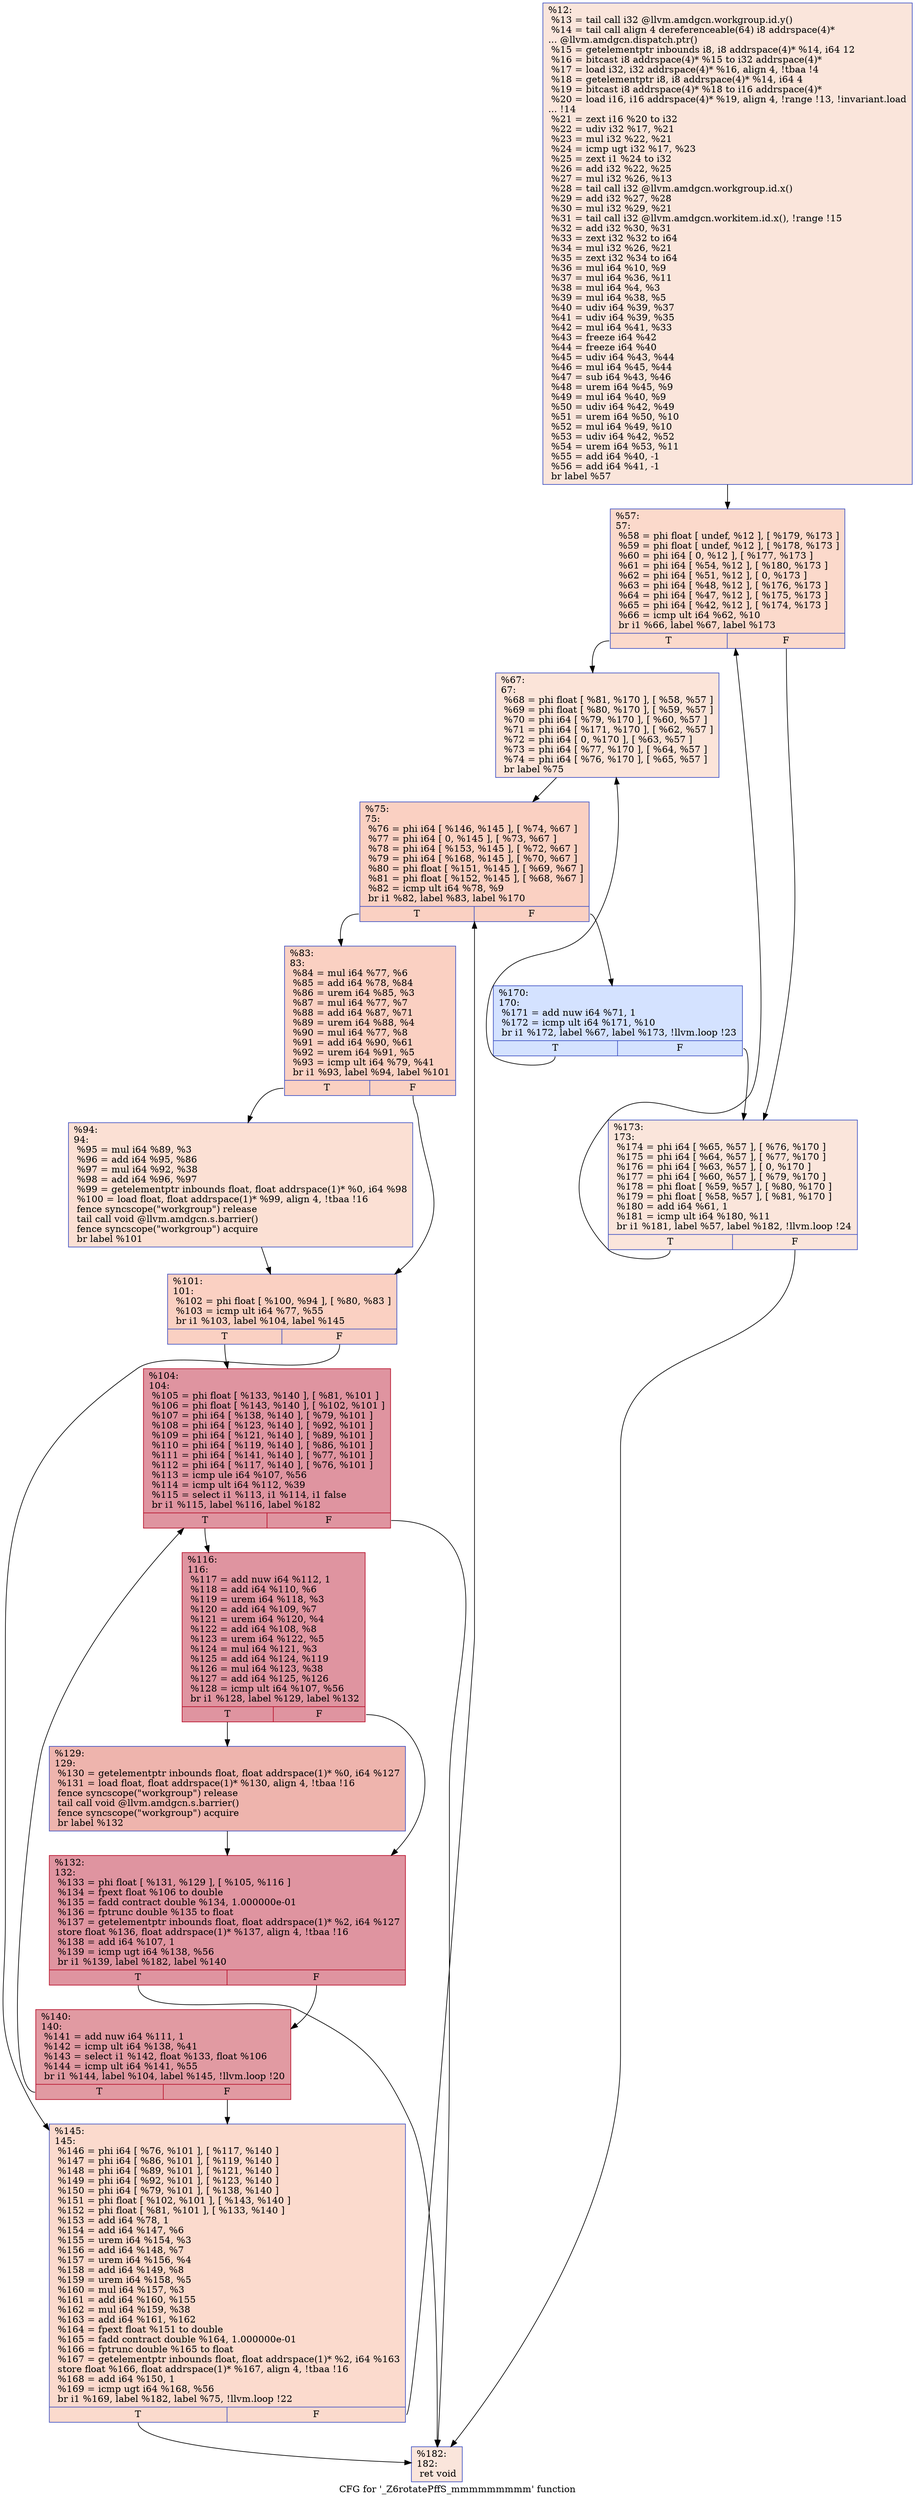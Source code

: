 digraph "CFG for '_Z6rotatePffS_mmmmmmmmm' function" {
	label="CFG for '_Z6rotatePffS_mmmmmmmmm' function";

	Node0x501d330 [shape=record,color="#3d50c3ff", style=filled, fillcolor="#f4c5ad70",label="{%12:\l  %13 = tail call i32 @llvm.amdgcn.workgroup.id.y()\l  %14 = tail call align 4 dereferenceable(64) i8 addrspace(4)*\l... @llvm.amdgcn.dispatch.ptr()\l  %15 = getelementptr inbounds i8, i8 addrspace(4)* %14, i64 12\l  %16 = bitcast i8 addrspace(4)* %15 to i32 addrspace(4)*\l  %17 = load i32, i32 addrspace(4)* %16, align 4, !tbaa !4\l  %18 = getelementptr i8, i8 addrspace(4)* %14, i64 4\l  %19 = bitcast i8 addrspace(4)* %18 to i16 addrspace(4)*\l  %20 = load i16, i16 addrspace(4)* %19, align 4, !range !13, !invariant.load\l... !14\l  %21 = zext i16 %20 to i32\l  %22 = udiv i32 %17, %21\l  %23 = mul i32 %22, %21\l  %24 = icmp ugt i32 %17, %23\l  %25 = zext i1 %24 to i32\l  %26 = add i32 %22, %25\l  %27 = mul i32 %26, %13\l  %28 = tail call i32 @llvm.amdgcn.workgroup.id.x()\l  %29 = add i32 %27, %28\l  %30 = mul i32 %29, %21\l  %31 = tail call i32 @llvm.amdgcn.workitem.id.x(), !range !15\l  %32 = add i32 %30, %31\l  %33 = zext i32 %32 to i64\l  %34 = mul i32 %26, %21\l  %35 = zext i32 %34 to i64\l  %36 = mul i64 %10, %9\l  %37 = mul i64 %36, %11\l  %38 = mul i64 %4, %3\l  %39 = mul i64 %38, %5\l  %40 = udiv i64 %39, %37\l  %41 = udiv i64 %39, %35\l  %42 = mul i64 %41, %33\l  %43 = freeze i64 %42\l  %44 = freeze i64 %40\l  %45 = udiv i64 %43, %44\l  %46 = mul i64 %45, %44\l  %47 = sub i64 %43, %46\l  %48 = urem i64 %45, %9\l  %49 = mul i64 %40, %9\l  %50 = udiv i64 %42, %49\l  %51 = urem i64 %50, %10\l  %52 = mul i64 %49, %10\l  %53 = udiv i64 %42, %52\l  %54 = urem i64 %53, %11\l  %55 = add i64 %40, -1\l  %56 = add i64 %41, -1\l  br label %57\l}"];
	Node0x501d330 -> Node0x50214b0;
	Node0x50214b0 [shape=record,color="#3d50c3ff", style=filled, fillcolor="#f7a88970",label="{%57:\l57:                                               \l  %58 = phi float [ undef, %12 ], [ %179, %173 ]\l  %59 = phi float [ undef, %12 ], [ %178, %173 ]\l  %60 = phi i64 [ 0, %12 ], [ %177, %173 ]\l  %61 = phi i64 [ %54, %12 ], [ %180, %173 ]\l  %62 = phi i64 [ %51, %12 ], [ 0, %173 ]\l  %63 = phi i64 [ %48, %12 ], [ %176, %173 ]\l  %64 = phi i64 [ %47, %12 ], [ %175, %173 ]\l  %65 = phi i64 [ %42, %12 ], [ %174, %173 ]\l  %66 = icmp ult i64 %62, %10\l  br i1 %66, label %67, label %173\l|{<s0>T|<s1>F}}"];
	Node0x50214b0:s0 -> Node0x5020850;
	Node0x50214b0:s1 -> Node0x5021a00;
	Node0x5020850 [shape=record,color="#3d50c3ff", style=filled, fillcolor="#f5c1a970",label="{%67:\l67:                                               \l  %68 = phi float [ %81, %170 ], [ %58, %57 ]\l  %69 = phi float [ %80, %170 ], [ %59, %57 ]\l  %70 = phi i64 [ %79, %170 ], [ %60, %57 ]\l  %71 = phi i64 [ %171, %170 ], [ %62, %57 ]\l  %72 = phi i64 [ 0, %170 ], [ %63, %57 ]\l  %73 = phi i64 [ %77, %170 ], [ %64, %57 ]\l  %74 = phi i64 [ %76, %170 ], [ %65, %57 ]\l  br label %75\l}"];
	Node0x5020850 -> Node0x5022e80;
	Node0x5022e80 [shape=record,color="#3d50c3ff", style=filled, fillcolor="#f3947570",label="{%75:\l75:                                               \l  %76 = phi i64 [ %146, %145 ], [ %74, %67 ]\l  %77 = phi i64 [ 0, %145 ], [ %73, %67 ]\l  %78 = phi i64 [ %153, %145 ], [ %72, %67 ]\l  %79 = phi i64 [ %168, %145 ], [ %70, %67 ]\l  %80 = phi float [ %151, %145 ], [ %69, %67 ]\l  %81 = phi float [ %152, %145 ], [ %68, %67 ]\l  %82 = icmp ult i64 %78, %9\l  br i1 %82, label %83, label %170\l|{<s0>T|<s1>F}}"];
	Node0x5022e80:s0 -> Node0x50234f0;
	Node0x5022e80:s1 -> Node0x50226f0;
	Node0x50234f0 [shape=record,color="#3d50c3ff", style=filled, fillcolor="#f3947570",label="{%83:\l83:                                               \l  %84 = mul i64 %77, %6\l  %85 = add i64 %78, %84\l  %86 = urem i64 %85, %3\l  %87 = mul i64 %77, %7\l  %88 = add i64 %87, %71\l  %89 = urem i64 %88, %4\l  %90 = mul i64 %77, %8\l  %91 = add i64 %90, %61\l  %92 = urem i64 %91, %5\l  %93 = icmp ult i64 %79, %41\l  br i1 %93, label %94, label %101\l|{<s0>T|<s1>F}}"];
	Node0x50234f0:s0 -> Node0x5023b90;
	Node0x50234f0:s1 -> Node0x5023be0;
	Node0x5023b90 [shape=record,color="#3d50c3ff", style=filled, fillcolor="#f7b99e70",label="{%94:\l94:                                               \l  %95 = mul i64 %89, %3\l  %96 = add i64 %95, %86\l  %97 = mul i64 %92, %38\l  %98 = add i64 %96, %97\l  %99 = getelementptr inbounds float, float addrspace(1)* %0, i64 %98\l  %100 = load float, float addrspace(1)* %99, align 4, !tbaa !16\l  fence syncscope(\"workgroup\") release\l  tail call void @llvm.amdgcn.s.barrier()\l  fence syncscope(\"workgroup\") acquire\l  br label %101\l}"];
	Node0x5023b90 -> Node0x5023be0;
	Node0x5023be0 [shape=record,color="#3d50c3ff", style=filled, fillcolor="#f3947570",label="{%101:\l101:                                              \l  %102 = phi float [ %100, %94 ], [ %80, %83 ]\l  %103 = icmp ult i64 %77, %55\l  br i1 %103, label %104, label %145\l|{<s0>T|<s1>F}}"];
	Node0x5023be0:s0 -> Node0x5024600;
	Node0x5023be0:s1 -> Node0x5022fb0;
	Node0x5024600 [shape=record,color="#b70d28ff", style=filled, fillcolor="#b70d2870",label="{%104:\l104:                                              \l  %105 = phi float [ %133, %140 ], [ %81, %101 ]\l  %106 = phi float [ %143, %140 ], [ %102, %101 ]\l  %107 = phi i64 [ %138, %140 ], [ %79, %101 ]\l  %108 = phi i64 [ %123, %140 ], [ %92, %101 ]\l  %109 = phi i64 [ %121, %140 ], [ %89, %101 ]\l  %110 = phi i64 [ %119, %140 ], [ %86, %101 ]\l  %111 = phi i64 [ %141, %140 ], [ %77, %101 ]\l  %112 = phi i64 [ %117, %140 ], [ %76, %101 ]\l  %113 = icmp ule i64 %107, %56\l  %114 = icmp ult i64 %112, %39\l  %115 = select i1 %113, i1 %114, i1 false\l  br i1 %115, label %116, label %182\l|{<s0>T|<s1>F}}"];
	Node0x5024600:s0 -> Node0x5025220;
	Node0x5024600:s1 -> Node0x50252b0;
	Node0x5025220 [shape=record,color="#b70d28ff", style=filled, fillcolor="#b70d2870",label="{%116:\l116:                                              \l  %117 = add nuw i64 %112, 1\l  %118 = add i64 %110, %6\l  %119 = urem i64 %118, %3\l  %120 = add i64 %109, %7\l  %121 = urem i64 %120, %4\l  %122 = add i64 %108, %8\l  %123 = urem i64 %122, %5\l  %124 = mul i64 %121, %3\l  %125 = add i64 %124, %119\l  %126 = mul i64 %123, %38\l  %127 = add i64 %125, %126\l  %128 = icmp ult i64 %107, %56\l  br i1 %128, label %129, label %132\l|{<s0>T|<s1>F}}"];
	Node0x5025220:s0 -> Node0x5024a80;
	Node0x5025220:s1 -> Node0x5024ba0;
	Node0x5024a80 [shape=record,color="#3d50c3ff", style=filled, fillcolor="#d8564670",label="{%129:\l129:                                              \l  %130 = getelementptr inbounds float, float addrspace(1)* %0, i64 %127\l  %131 = load float, float addrspace(1)* %130, align 4, !tbaa !16\l  fence syncscope(\"workgroup\") release\l  tail call void @llvm.amdgcn.s.barrier()\l  fence syncscope(\"workgroup\") acquire\l  br label %132\l}"];
	Node0x5024a80 -> Node0x5024ba0;
	Node0x5024ba0 [shape=record,color="#b70d28ff", style=filled, fillcolor="#b70d2870",label="{%132:\l132:                                              \l  %133 = phi float [ %131, %129 ], [ %105, %116 ]\l  %134 = fpext float %106 to double\l  %135 = fadd contract double %134, 1.000000e-01\l  %136 = fptrunc double %135 to float\l  %137 = getelementptr inbounds float, float addrspace(1)* %2, i64 %127\l  store float %136, float addrspace(1)* %137, align 4, !tbaa !16\l  %138 = add i64 %107, 1\l  %139 = icmp ugt i64 %138, %56\l  br i1 %139, label %182, label %140\l|{<s0>T|<s1>F}}"];
	Node0x5024ba0:s0 -> Node0x50252b0;
	Node0x5024ba0:s1 -> Node0x5024700;
	Node0x5024700 [shape=record,color="#b70d28ff", style=filled, fillcolor="#bb1b2c70",label="{%140:\l140:                                              \l  %141 = add nuw i64 %111, 1\l  %142 = icmp ult i64 %138, %41\l  %143 = select i1 %142, float %133, float %106\l  %144 = icmp ult i64 %141, %55\l  br i1 %144, label %104, label %145, !llvm.loop !20\l|{<s0>T|<s1>F}}"];
	Node0x5024700:s0 -> Node0x5024600;
	Node0x5024700:s1 -> Node0x5022fb0;
	Node0x5022fb0 [shape=record,color="#3d50c3ff", style=filled, fillcolor="#f7ac8e70",label="{%145:\l145:                                              \l  %146 = phi i64 [ %76, %101 ], [ %117, %140 ]\l  %147 = phi i64 [ %86, %101 ], [ %119, %140 ]\l  %148 = phi i64 [ %89, %101 ], [ %121, %140 ]\l  %149 = phi i64 [ %92, %101 ], [ %123, %140 ]\l  %150 = phi i64 [ %79, %101 ], [ %138, %140 ]\l  %151 = phi float [ %102, %101 ], [ %143, %140 ]\l  %152 = phi float [ %81, %101 ], [ %133, %140 ]\l  %153 = add i64 %78, 1\l  %154 = add i64 %147, %6\l  %155 = urem i64 %154, %3\l  %156 = add i64 %148, %7\l  %157 = urem i64 %156, %4\l  %158 = add i64 %149, %8\l  %159 = urem i64 %158, %5\l  %160 = mul i64 %157, %3\l  %161 = add i64 %160, %155\l  %162 = mul i64 %159, %38\l  %163 = add i64 %161, %162\l  %164 = fpext float %151 to double\l  %165 = fadd contract double %164, 1.000000e-01\l  %166 = fptrunc double %165 to float\l  %167 = getelementptr inbounds float, float addrspace(1)* %2, i64 %163\l  store float %166, float addrspace(1)* %167, align 4, !tbaa !16\l  %168 = add i64 %150, 1\l  %169 = icmp ugt i64 %168, %56\l  br i1 %169, label %182, label %75, !llvm.loop !22\l|{<s0>T|<s1>F}}"];
	Node0x5022fb0:s0 -> Node0x50252b0;
	Node0x5022fb0:s1 -> Node0x5022e80;
	Node0x50226f0 [shape=record,color="#3d50c3ff", style=filled, fillcolor="#9ebeff70",label="{%170:\l170:                                              \l  %171 = add nuw i64 %71, 1\l  %172 = icmp ult i64 %171, %10\l  br i1 %172, label %67, label %173, !llvm.loop !23\l|{<s0>T|<s1>F}}"];
	Node0x50226f0:s0 -> Node0x5020850;
	Node0x50226f0:s1 -> Node0x5021a00;
	Node0x5021a00 [shape=record,color="#3d50c3ff", style=filled, fillcolor="#f4c5ad70",label="{%173:\l173:                                              \l  %174 = phi i64 [ %65, %57 ], [ %76, %170 ]\l  %175 = phi i64 [ %64, %57 ], [ %77, %170 ]\l  %176 = phi i64 [ %63, %57 ], [ 0, %170 ]\l  %177 = phi i64 [ %60, %57 ], [ %79, %170 ]\l  %178 = phi float [ %59, %57 ], [ %80, %170 ]\l  %179 = phi float [ %58, %57 ], [ %81, %170 ]\l  %180 = add i64 %61, 1\l  %181 = icmp ult i64 %180, %11\l  br i1 %181, label %57, label %182, !llvm.loop !24\l|{<s0>T|<s1>F}}"];
	Node0x5021a00:s0 -> Node0x50214b0;
	Node0x5021a00:s1 -> Node0x50252b0;
	Node0x50252b0 [shape=record,color="#3d50c3ff", style=filled, fillcolor="#f4c5ad70",label="{%182:\l182:                                              \l  ret void\l}"];
}
